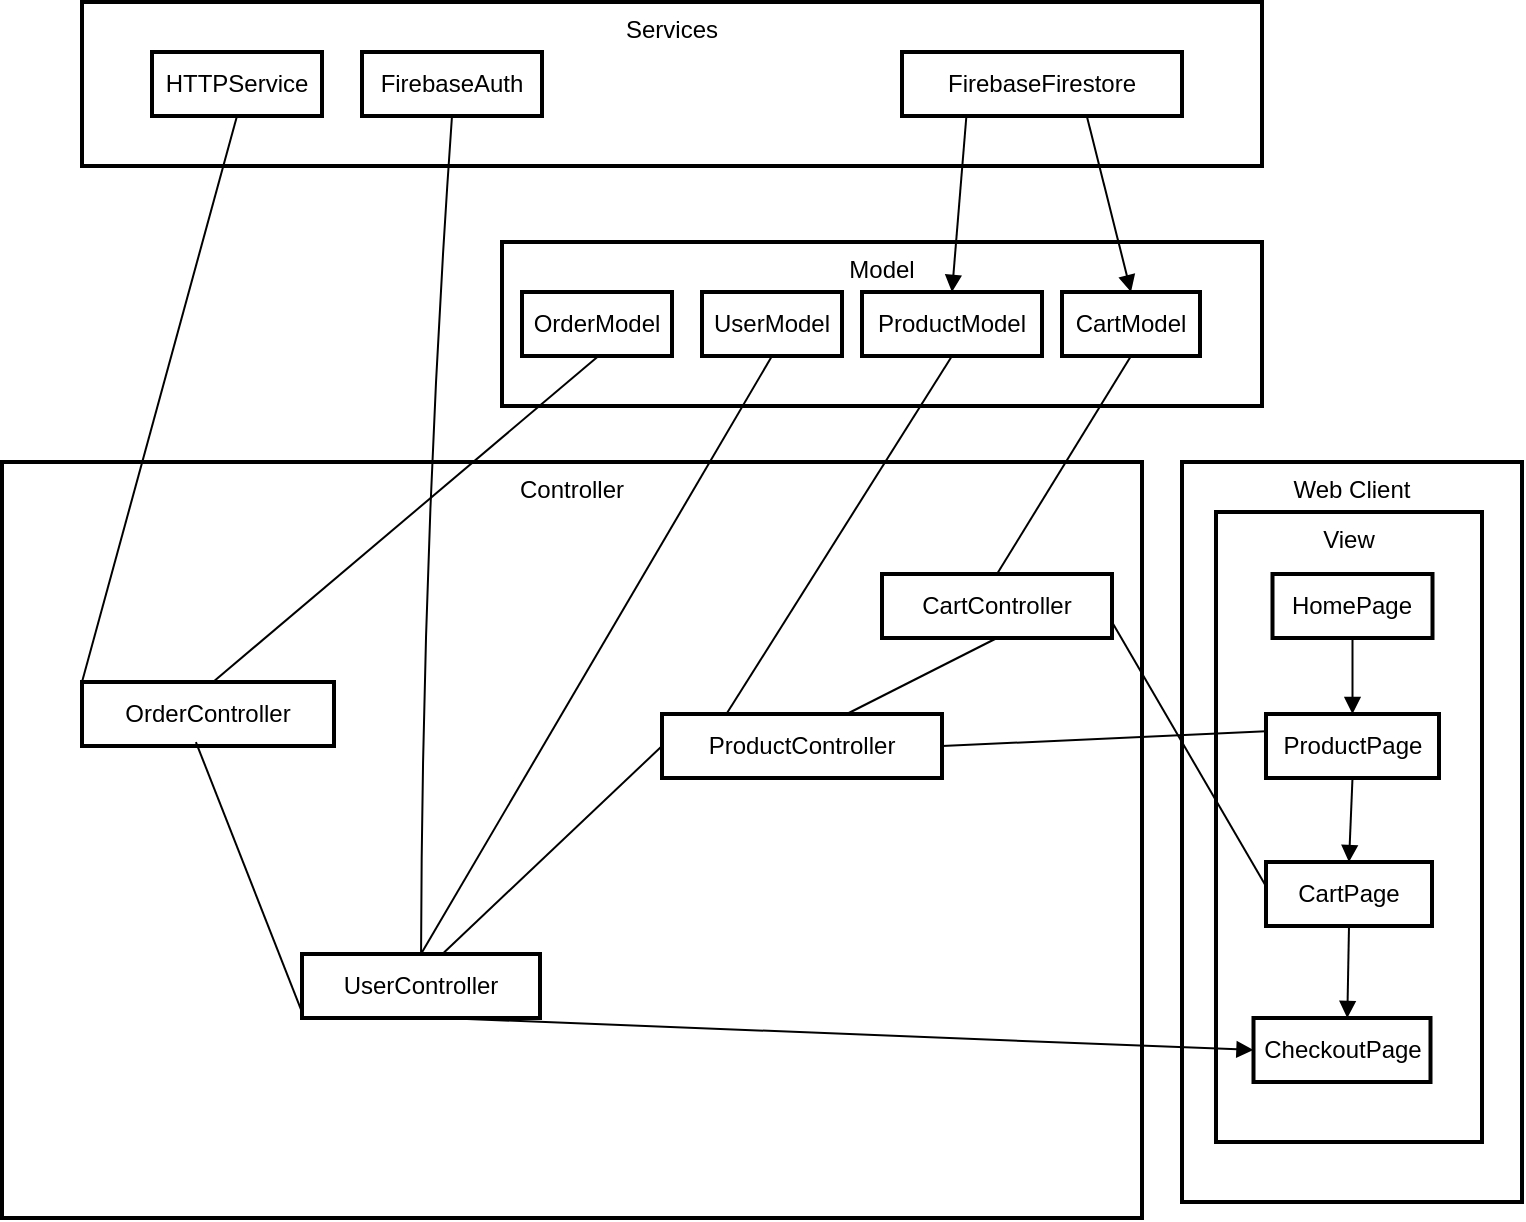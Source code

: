 <mxfile version="24.6.3" type="github">
  <diagram name="Page-1" id="r32JOqOm5muAOctlgSzD">
    <mxGraphModel dx="1343" dy="793" grid="1" gridSize="10" guides="1" tooltips="1" connect="1" arrows="1" fold="1" page="1" pageScale="1" pageWidth="827" pageHeight="1169" math="0" shadow="0">
      <root>
        <mxCell id="0" />
        <mxCell id="1" parent="0" />
        <mxCell id="2" value="Services" style="whiteSpace=wrap;strokeWidth=2;verticalAlign=top;" parent="1" vertex="1">
          <mxGeometry x="90" y="30" width="590" height="82" as="geometry" />
        </mxCell>
        <mxCell id="3" value="FirebaseAuth" style="whiteSpace=wrap;strokeWidth=2;" parent="1" vertex="1">
          <mxGeometry x="230" y="55" width="90" height="32" as="geometry" />
        </mxCell>
        <mxCell id="4" value="FirebaseFirestore" style="whiteSpace=wrap;strokeWidth=2;" parent="1" vertex="1">
          <mxGeometry x="500" y="55" width="140" height="32" as="geometry" />
        </mxCell>
        <mxCell id="5" value="HTTPService" style="whiteSpace=wrap;strokeWidth=2;" parent="1" vertex="1">
          <mxGeometry x="125" y="55" width="85" height="32" as="geometry" />
        </mxCell>
        <mxCell id="6" value="Model" style="whiteSpace=wrap;strokeWidth=2;verticalAlign=top;" parent="1" vertex="1">
          <mxGeometry x="300" y="150" width="380" height="82" as="geometry" />
        </mxCell>
        <mxCell id="7" value="CartModel" style="whiteSpace=wrap;strokeWidth=2;" parent="1" vertex="1">
          <mxGeometry x="580" y="175" width="69" height="32" as="geometry" />
        </mxCell>
        <mxCell id="8" value="ProductModel" style="whiteSpace=wrap;strokeWidth=2;" parent="1" vertex="1">
          <mxGeometry x="480" y="175" width="90" height="32" as="geometry" />
        </mxCell>
        <mxCell id="9" value="UserModel" style="whiteSpace=wrap;strokeWidth=2;" parent="1" vertex="1">
          <mxGeometry x="400" y="175" width="70" height="32" as="geometry" />
        </mxCell>
        <mxCell id="10" value="OrderModel" style="whiteSpace=wrap;strokeWidth=2;" parent="1" vertex="1">
          <mxGeometry x="310" y="175" width="75" height="32" as="geometry" />
        </mxCell>
        <mxCell id="11" value="Controller" style="whiteSpace=wrap;strokeWidth=2;verticalAlign=top;" parent="1" vertex="1">
          <mxGeometry x="50" y="260" width="570" height="378" as="geometry" />
        </mxCell>
        <mxCell id="12" value="CartController" style="whiteSpace=wrap;strokeWidth=2;" parent="1" vertex="1">
          <mxGeometry x="490" y="316" width="115" height="32" as="geometry" />
        </mxCell>
        <mxCell id="13" value="ProductController" style="whiteSpace=wrap;strokeWidth=2;" parent="1" vertex="1">
          <mxGeometry x="380" y="386" width="140" height="32" as="geometry" />
        </mxCell>
        <mxCell id="14" value="UserController" style="whiteSpace=wrap;strokeWidth=2;" parent="1" vertex="1">
          <mxGeometry x="200" y="506" width="119" height="32" as="geometry" />
        </mxCell>
        <mxCell id="15" value="OrderController" style="whiteSpace=wrap;strokeWidth=2;" parent="1" vertex="1">
          <mxGeometry x="90" y="370" width="126" height="32" as="geometry" />
        </mxCell>
        <mxCell id="16" value="Web Client" style="whiteSpace=wrap;strokeWidth=2;verticalAlign=top;" parent="1" vertex="1">
          <mxGeometry x="640" y="260" width="170" height="370" as="geometry" />
        </mxCell>
        <mxCell id="17" value="View" style="whiteSpace=wrap;strokeWidth=2;verticalAlign=top;" parent="1" vertex="1">
          <mxGeometry x="657" y="285" width="133" height="315" as="geometry" />
        </mxCell>
        <mxCell id="18" value="HomePage" style="whiteSpace=wrap;strokeWidth=2;" parent="1" vertex="1">
          <mxGeometry x="685.25" y="316" width="80" height="32" as="geometry" />
        </mxCell>
        <mxCell id="19" value="ProductPage" style="whiteSpace=wrap;strokeWidth=2;" parent="1" vertex="1">
          <mxGeometry x="682" y="386" width="86.5" height="32" as="geometry" />
        </mxCell>
        <mxCell id="20" value="CartPage" style="whiteSpace=wrap;strokeWidth=2;" parent="1" vertex="1">
          <mxGeometry x="682" y="460" width="83" height="32" as="geometry" />
        </mxCell>
        <mxCell id="21" value="CheckoutPage" style="whiteSpace=wrap;strokeWidth=2;" parent="1" vertex="1">
          <mxGeometry x="675.75" y="538" width="88.5" height="32" as="geometry" />
        </mxCell>
        <mxCell id="22" value="" style="curved=1;startArrow=none;endArrow=block;exitX=0.5;exitY=1;entryX=0.5;entryY=0;" parent="1" source="18" target="19" edge="1">
          <mxGeometry relative="1" as="geometry">
            <Array as="points" />
          </mxGeometry>
        </mxCell>
        <mxCell id="23" value="" style="curved=1;startArrow=none;endArrow=block;exitX=0.5;exitY=1;entryX=0.5;entryY=0;" parent="1" source="19" target="20" edge="1">
          <mxGeometry relative="1" as="geometry">
            <Array as="points" />
          </mxGeometry>
        </mxCell>
        <mxCell id="24" value="" style="curved=1;startArrow=none;endArrow=block;exitX=0.5;exitY=1;entryX=0.53;entryY=0;" parent="1" source="20" target="21" edge="1">
          <mxGeometry relative="1" as="geometry">
            <Array as="points" />
          </mxGeometry>
        </mxCell>
        <mxCell id="25" value="" style="curved=1;startArrow=none;endArrow=none;exitX=1;exitY=0.75;entryX=0;entryY=0.38;exitDx=0;exitDy=0;" parent="1" source="12" target="20" edge="1">
          <mxGeometry relative="1" as="geometry">
            <Array as="points" />
          </mxGeometry>
        </mxCell>
        <mxCell id="26" value="" style="curved=1;startArrow=none;endArrow=none;exitX=1;exitY=0.5;entryX=0;entryY=0.27;exitDx=0;exitDy=0;" parent="1" source="13" target="19" edge="1">
          <mxGeometry relative="1" as="geometry">
            <Array as="points" />
          </mxGeometry>
        </mxCell>
        <mxCell id="27" value="" style="curved=1;startArrow=none;endArrow=block;exitX=0.59;exitY=1;entryX=0;entryY=0.5;entryDx=0;entryDy=0;" parent="1" source="14" target="21" edge="1">
          <mxGeometry relative="1" as="geometry">
            <Array as="points" />
          </mxGeometry>
        </mxCell>
        <mxCell id="28" value="" style="curved=1;startArrow=none;endArrow=none;exitX=0.5;exitY=1;entryX=0.66;entryY=0;" parent="1" source="12" target="13" edge="1">
          <mxGeometry relative="1" as="geometry">
            <Array as="points" />
          </mxGeometry>
        </mxCell>
        <mxCell id="29" value="" style="curved=1;startArrow=none;endArrow=none;exitX=0;exitY=0.5;entryX=0.59;entryY=0;exitDx=0;exitDy=0;" parent="1" source="13" target="14" edge="1">
          <mxGeometry relative="1" as="geometry">
            <Array as="points" />
          </mxGeometry>
        </mxCell>
        <mxCell id="30" value="" style="curved=1;startArrow=none;endArrow=none;exitX=0;exitY=0.91;entryX=0.452;entryY=0.938;entryDx=0;entryDy=0;entryPerimeter=0;" parent="1" source="14" target="15" edge="1">
          <mxGeometry relative="1" as="geometry">
            <Array as="points" />
          </mxGeometry>
        </mxCell>
        <mxCell id="31" value="" style="curved=1;startArrow=none;endArrow=none;exitX=0.5;exitY=1;entryX=0.5;entryY=0;" parent="1" source="7" target="12" edge="1">
          <mxGeometry relative="1" as="geometry">
            <Array as="points" />
          </mxGeometry>
        </mxCell>
        <mxCell id="32" value="" style="curved=1;startArrow=none;endArrow=none;exitX=0.5;exitY=1;entryX=0.23;entryY=0;" parent="1" source="8" target="13" edge="1">
          <mxGeometry relative="1" as="geometry">
            <Array as="points" />
          </mxGeometry>
        </mxCell>
        <mxCell id="33" value="" style="curved=1;startArrow=none;endArrow=none;exitX=0.5;exitY=1;entryX=0.5;entryY=0;" parent="1" source="9" target="14" edge="1">
          <mxGeometry relative="1" as="geometry">
            <Array as="points" />
          </mxGeometry>
        </mxCell>
        <mxCell id="34" value="" style="curved=1;startArrow=none;endArrow=none;exitX=0.51;exitY=1;entryX=0.52;entryY=0;" parent="1" source="10" target="15" edge="1">
          <mxGeometry relative="1" as="geometry">
            <Array as="points" />
          </mxGeometry>
        </mxCell>
        <mxCell id="35" value="" style="curved=1;startArrow=none;endArrow=none;exitX=0.5;exitY=1;" parent="1" source="3" target="14" edge="1">
          <mxGeometry relative="1" as="geometry">
            <Array as="points">
              <mxPoint x="260" y="300" />
            </Array>
          </mxGeometry>
        </mxCell>
        <mxCell id="36" value="" style="curved=1;startArrow=none;endArrow=block;exitX=0.23;exitY=1;entryX=0.5;entryY=0;" parent="1" source="4" target="8" edge="1">
          <mxGeometry relative="1" as="geometry">
            <Array as="points" />
          </mxGeometry>
        </mxCell>
        <mxCell id="37" value="" style="curved=1;startArrow=none;endArrow=block;exitX=0.66;exitY=1;entryX=0.5;entryY=0;" parent="1" source="4" target="7" edge="1">
          <mxGeometry relative="1" as="geometry">
            <Array as="points" />
          </mxGeometry>
        </mxCell>
        <mxCell id="38" value="" style="curved=1;startArrow=none;endArrow=none;exitX=0.5;exitY=1;entryX=0;entryY=0;" parent="1" source="5" target="15" edge="1">
          <mxGeometry relative="1" as="geometry">
            <Array as="points" />
          </mxGeometry>
        </mxCell>
      </root>
    </mxGraphModel>
  </diagram>
</mxfile>
